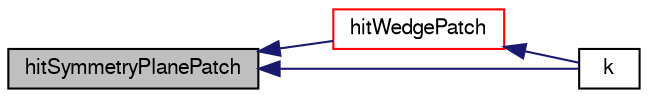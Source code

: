 digraph "hitSymmetryPlanePatch"
{
  bgcolor="transparent";
  edge [fontname="FreeSans",fontsize="10",labelfontname="FreeSans",labelfontsize="10"];
  node [fontname="FreeSans",fontsize="10",shape=record];
  rankdir="LR";
  Node207 [label="hitSymmetryPlanePatch",height=0.2,width=0.4,color="black", fillcolor="grey75", style="filled", fontcolor="black"];
  Node207 -> Node208 [dir="back",color="midnightblue",fontsize="10",style="solid",fontname="FreeSans"];
  Node208 [label="hitWedgePatch",height=0.2,width=0.4,color="red",URL="$a24698.html#a2fd0be2c03210ee48c5c2960983c7a55",tooltip="Overridable function to handle the particle hitting a wedge. "];
  Node208 -> Node214 [dir="back",color="midnightblue",fontsize="10",style="solid",fontname="FreeSans"];
  Node214 [label="k",height=0.2,width=0.4,color="black",URL="$a24698.html#ae8d32e946c0ca8f79aec3e62fad29dd7",tooltip="transported label "];
  Node207 -> Node214 [dir="back",color="midnightblue",fontsize="10",style="solid",fontname="FreeSans"];
}
